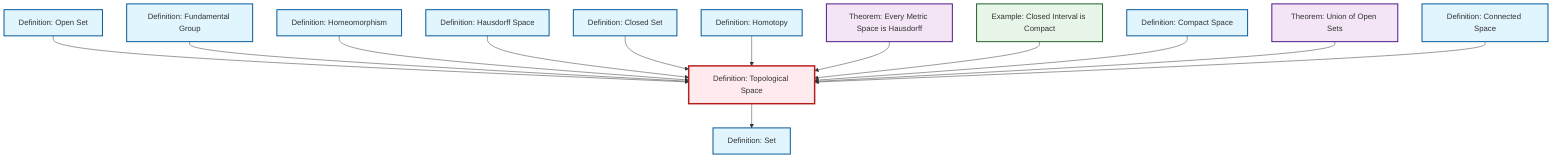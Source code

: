 graph TD
    classDef definition fill:#e1f5fe,stroke:#01579b,stroke-width:2px
    classDef theorem fill:#f3e5f5,stroke:#4a148c,stroke-width:2px
    classDef axiom fill:#fff3e0,stroke:#e65100,stroke-width:2px
    classDef example fill:#e8f5e9,stroke:#1b5e20,stroke-width:2px
    classDef current fill:#ffebee,stroke:#b71c1c,stroke-width:3px
    def-open-set["Definition: Open Set"]:::definition
    def-closed-set["Definition: Closed Set"]:::definition
    def-connected["Definition: Connected Space"]:::definition
    def-hausdorff["Definition: Hausdorff Space"]:::definition
    thm-union-open-sets["Theorem: Union of Open Sets"]:::theorem
    def-fundamental-group["Definition: Fundamental Group"]:::definition
    def-homotopy["Definition: Homotopy"]:::definition
    def-compact["Definition: Compact Space"]:::definition
    def-homeomorphism["Definition: Homeomorphism"]:::definition
    def-topological-space["Definition: Topological Space"]:::definition
    ex-closed-interval-compact["Example: Closed Interval is Compact"]:::example
    thm-metric-hausdorff["Theorem: Every Metric Space is Hausdorff"]:::theorem
    def-set["Definition: Set"]:::definition
    def-open-set --> def-topological-space
    def-fundamental-group --> def-topological-space
    def-homeomorphism --> def-topological-space
    def-hausdorff --> def-topological-space
    def-closed-set --> def-topological-space
    def-topological-space --> def-set
    def-homotopy --> def-topological-space
    thm-metric-hausdorff --> def-topological-space
    ex-closed-interval-compact --> def-topological-space
    def-compact --> def-topological-space
    thm-union-open-sets --> def-topological-space
    def-connected --> def-topological-space
    class def-topological-space current